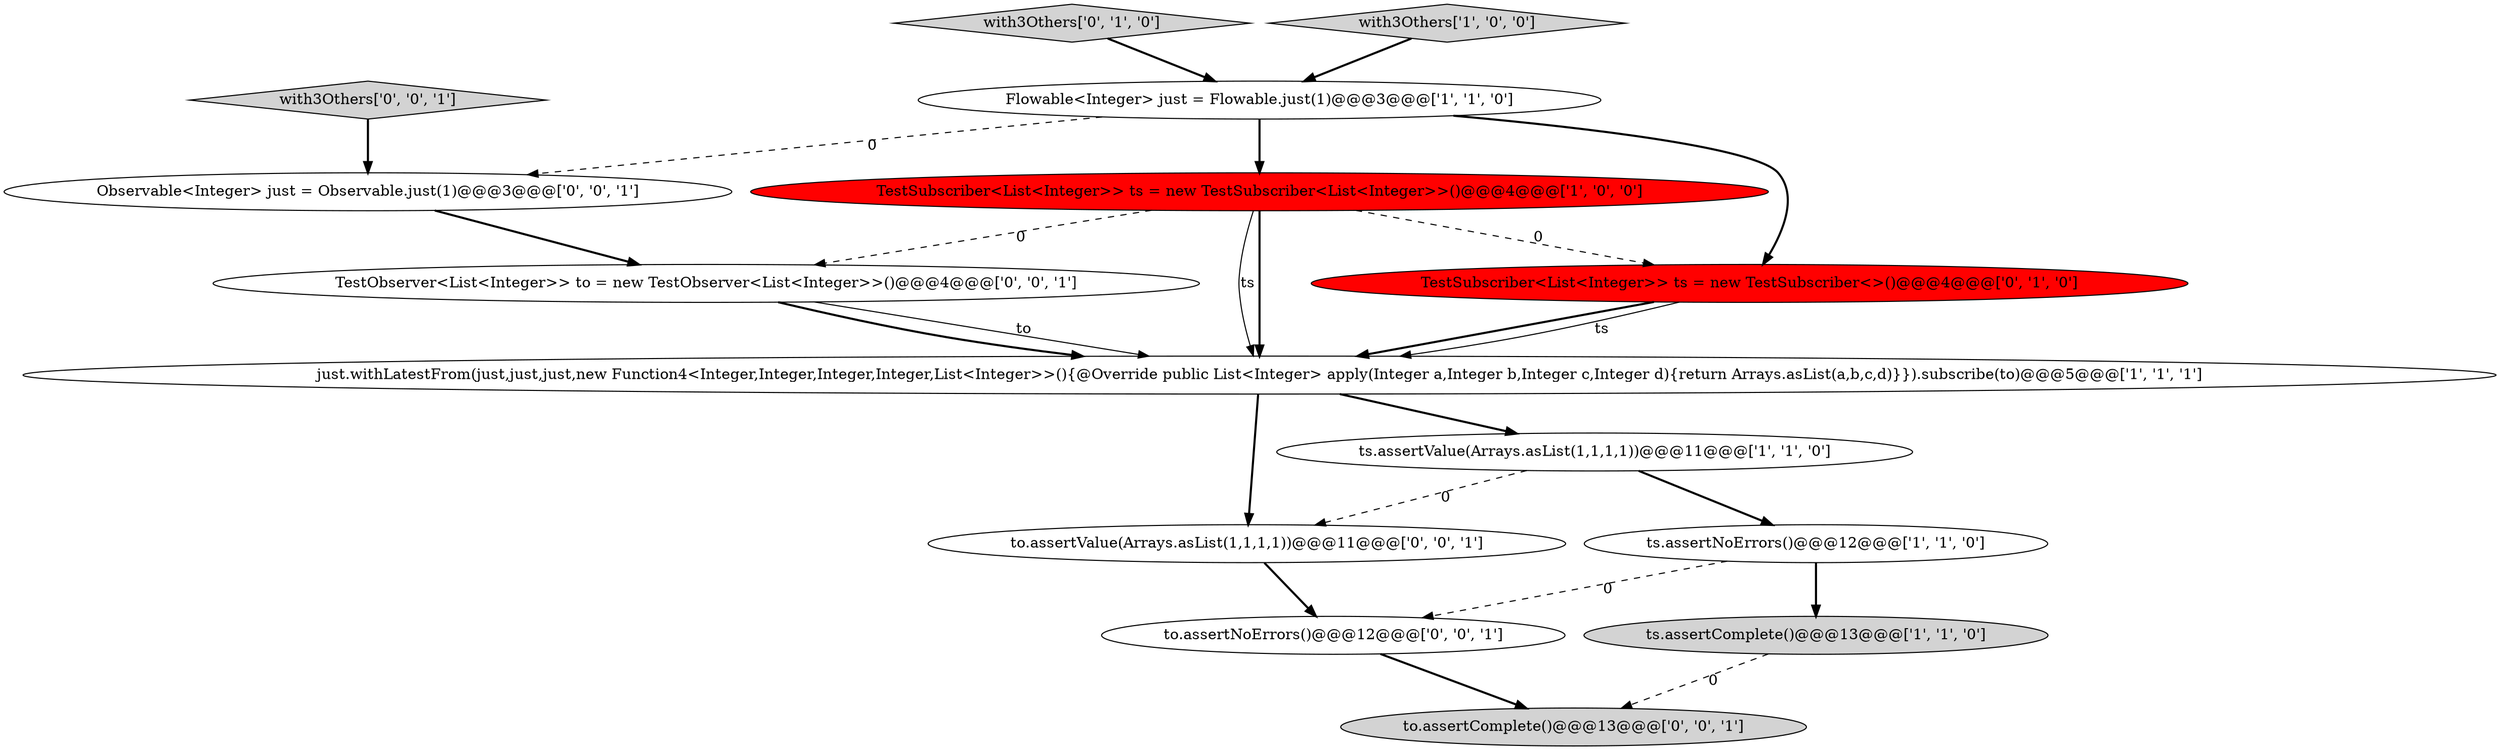 digraph {
9 [style = filled, label = "to.assertNoErrors()@@@12@@@['0', '0', '1']", fillcolor = white, shape = ellipse image = "AAA0AAABBB3BBB"];
0 [style = filled, label = "Flowable<Integer> just = Flowable.just(1)@@@3@@@['1', '1', '0']", fillcolor = white, shape = ellipse image = "AAA0AAABBB1BBB"];
8 [style = filled, label = "TestSubscriber<List<Integer>> ts = new TestSubscriber<>()@@@4@@@['0', '1', '0']", fillcolor = red, shape = ellipse image = "AAA1AAABBB2BBB"];
13 [style = filled, label = "TestObserver<List<Integer>> to = new TestObserver<List<Integer>>()@@@4@@@['0', '0', '1']", fillcolor = white, shape = ellipse image = "AAA0AAABBB3BBB"];
7 [style = filled, label = "with3Others['0', '1', '0']", fillcolor = lightgray, shape = diamond image = "AAA0AAABBB2BBB"];
14 [style = filled, label = "Observable<Integer> just = Observable.just(1)@@@3@@@['0', '0', '1']", fillcolor = white, shape = ellipse image = "AAA0AAABBB3BBB"];
2 [style = filled, label = "with3Others['1', '0', '0']", fillcolor = lightgray, shape = diamond image = "AAA0AAABBB1BBB"];
6 [style = filled, label = "just.withLatestFrom(just,just,just,new Function4<Integer,Integer,Integer,Integer,List<Integer>>(){@Override public List<Integer> apply(Integer a,Integer b,Integer c,Integer d){return Arrays.asList(a,b,c,d)}}).subscribe(to)@@@5@@@['1', '1', '1']", fillcolor = white, shape = ellipse image = "AAA0AAABBB1BBB"];
4 [style = filled, label = "TestSubscriber<List<Integer>> ts = new TestSubscriber<List<Integer>>()@@@4@@@['1', '0', '0']", fillcolor = red, shape = ellipse image = "AAA1AAABBB1BBB"];
1 [style = filled, label = "ts.assertNoErrors()@@@12@@@['1', '1', '0']", fillcolor = white, shape = ellipse image = "AAA0AAABBB1BBB"];
10 [style = filled, label = "to.assertValue(Arrays.asList(1,1,1,1))@@@11@@@['0', '0', '1']", fillcolor = white, shape = ellipse image = "AAA0AAABBB3BBB"];
3 [style = filled, label = "ts.assertValue(Arrays.asList(1,1,1,1))@@@11@@@['1', '1', '0']", fillcolor = white, shape = ellipse image = "AAA0AAABBB1BBB"];
11 [style = filled, label = "to.assertComplete()@@@13@@@['0', '0', '1']", fillcolor = lightgray, shape = ellipse image = "AAA0AAABBB3BBB"];
5 [style = filled, label = "ts.assertComplete()@@@13@@@['1', '1', '0']", fillcolor = lightgray, shape = ellipse image = "AAA0AAABBB1BBB"];
12 [style = filled, label = "with3Others['0', '0', '1']", fillcolor = lightgray, shape = diamond image = "AAA0AAABBB3BBB"];
1->5 [style = bold, label=""];
6->3 [style = bold, label=""];
9->11 [style = bold, label=""];
3->1 [style = bold, label=""];
4->6 [style = bold, label=""];
1->9 [style = dashed, label="0"];
8->6 [style = bold, label=""];
7->0 [style = bold, label=""];
0->14 [style = dashed, label="0"];
13->6 [style = solid, label="to"];
2->0 [style = bold, label=""];
5->11 [style = dashed, label="0"];
0->4 [style = bold, label=""];
6->10 [style = bold, label=""];
8->6 [style = solid, label="ts"];
12->14 [style = bold, label=""];
4->8 [style = dashed, label="0"];
0->8 [style = bold, label=""];
10->9 [style = bold, label=""];
3->10 [style = dashed, label="0"];
14->13 [style = bold, label=""];
13->6 [style = bold, label=""];
4->13 [style = dashed, label="0"];
4->6 [style = solid, label="ts"];
}
